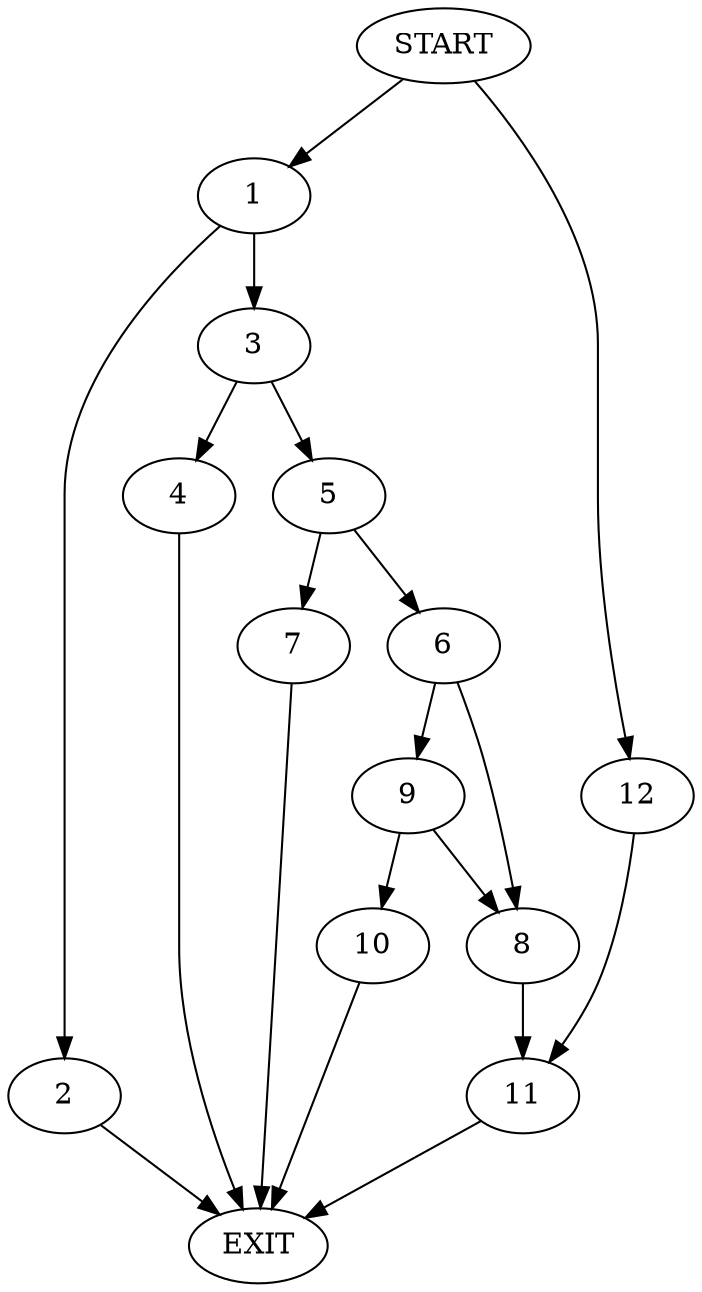digraph {
0 [label="START"]
13 [label="EXIT"]
0 -> 1
1 -> 2
1 -> 3
3 -> 4
3 -> 5
2 -> 13
4 -> 13
5 -> 6
5 -> 7
6 -> 8
6 -> 9
7 -> 13
9 -> 8
9 -> 10
8 -> 11
10 -> 13
11 -> 13
0 -> 12
12 -> 11
}
